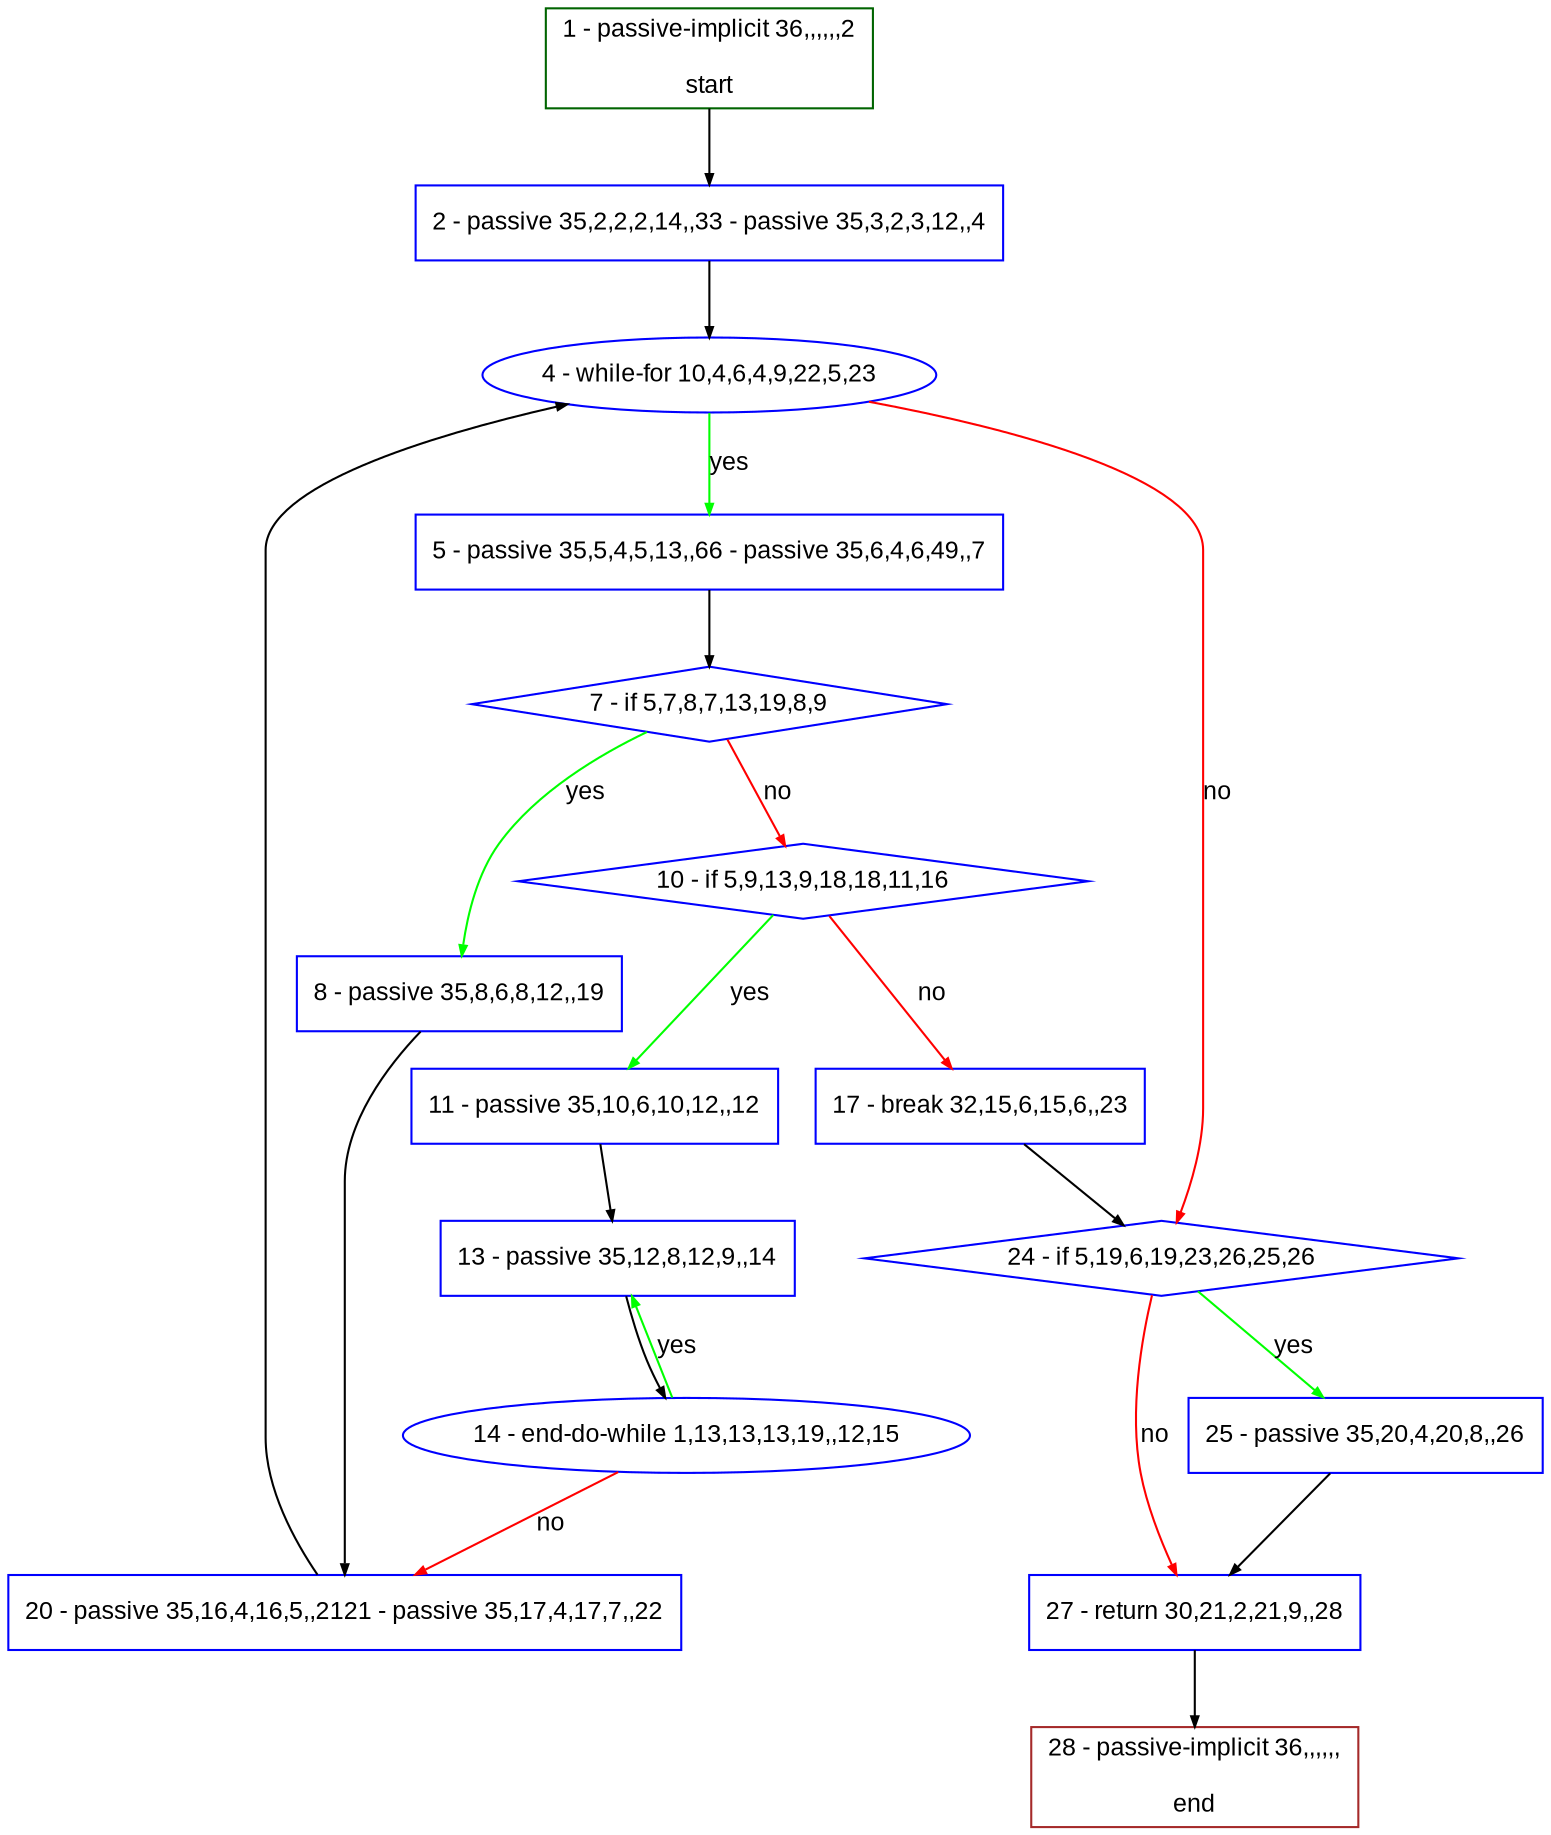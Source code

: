 digraph "" {
  graph [bgcolor="white", fillcolor="#FFFFCC", pack="true", packmode="clust", fontname="Arial", label="", fontsize="12", compound="true", style="rounded,filled"];
  node [node_initialized="no", fillcolor="white", fontname="Arial", label="", color="grey", fontsize="12", fixedsize="false", compound="true", shape="rectangle", style="filled"];
  edge [arrowtail="none", lhead="", fontcolor="black", fontname="Arial", label="", color="black", fontsize="12", arrowhead="normal", arrowsize="0.5", compound="true", ltail="", dir="forward"];
  __N1 [fillcolor="#ffffff", label="2 - passive 35,2,2,2,14,,33 - passive 35,3,2,3,12,,4", color="#0000ff", shape="box", style="filled"];
  __N2 [fillcolor="#ffffff", label="1 - passive-implicit 36,,,,,,2\n\nstart", color="#006400", shape="box", style="filled"];
  __N3 [fillcolor="#ffffff", label="4 - while-for 10,4,6,4,9,22,5,23", color="#0000ff", shape="oval", style="filled"];
  __N4 [fillcolor="#ffffff", label="5 - passive 35,5,4,5,13,,66 - passive 35,6,4,6,49,,7", color="#0000ff", shape="box", style="filled"];
  __N5 [fillcolor="#ffffff", label="24 - if 5,19,6,19,23,26,25,26", color="#0000ff", shape="diamond", style="filled"];
  __N6 [fillcolor="#ffffff", label="7 - if 5,7,8,7,13,19,8,9", color="#0000ff", shape="diamond", style="filled"];
  __N7 [fillcolor="#ffffff", label="8 - passive 35,8,6,8,12,,19", color="#0000ff", shape="box", style="filled"];
  __N8 [fillcolor="#ffffff", label="10 - if 5,9,13,9,18,18,11,16", color="#0000ff", shape="diamond", style="filled"];
  __N9 [fillcolor="#ffffff", label="20 - passive 35,16,4,16,5,,2121 - passive 35,17,4,17,7,,22", color="#0000ff", shape="box", style="filled"];
  __N10 [fillcolor="#ffffff", label="11 - passive 35,10,6,10,12,,12", color="#0000ff", shape="box", style="filled"];
  __N11 [fillcolor="#ffffff", label="17 - break 32,15,6,15,6,,23", color="#0000ff", shape="box", style="filled"];
  __N12 [fillcolor="#ffffff", label="13 - passive 35,12,8,12,9,,14", color="#0000ff", shape="box", style="filled"];
  __N13 [fillcolor="#ffffff", label="14 - end-do-while 1,13,13,13,19,,12,15", color="#0000ff", shape="oval", style="filled"];
  __N14 [fillcolor="#ffffff", label="25 - passive 35,20,4,20,8,,26", color="#0000ff", shape="box", style="filled"];
  __N15 [fillcolor="#ffffff", label="27 - return 30,21,2,21,9,,28", color="#0000ff", shape="box", style="filled"];
  __N16 [fillcolor="#ffffff", label="28 - passive-implicit 36,,,,,,\n\nend", color="#a52a2a", shape="box", style="filled"];
  __N2 -> __N1 [arrowtail="none", color="#000000", label="", arrowhead="normal", dir="forward"];
  __N1 -> __N3 [arrowtail="none", color="#000000", label="", arrowhead="normal", dir="forward"];
  __N3 -> __N4 [arrowtail="none", color="#00ff00", label="yes", arrowhead="normal", dir="forward"];
  __N3 -> __N5 [arrowtail="none", color="#ff0000", label="no", arrowhead="normal", dir="forward"];
  __N4 -> __N6 [arrowtail="none", color="#000000", label="", arrowhead="normal", dir="forward"];
  __N6 -> __N7 [arrowtail="none", color="#00ff00", label="yes", arrowhead="normal", dir="forward"];
  __N6 -> __N8 [arrowtail="none", color="#ff0000", label="no", arrowhead="normal", dir="forward"];
  __N7 -> __N9 [arrowtail="none", color="#000000", label="", arrowhead="normal", dir="forward"];
  __N8 -> __N10 [arrowtail="none", color="#00ff00", label="yes", arrowhead="normal", dir="forward"];
  __N8 -> __N11 [arrowtail="none", color="#ff0000", label="no", arrowhead="normal", dir="forward"];
  __N10 -> __N12 [arrowtail="none", color="#000000", label="", arrowhead="normal", dir="forward"];
  __N12 -> __N13 [arrowtail="none", color="#000000", label="", arrowhead="normal", dir="forward"];
  __N13 -> __N12 [arrowtail="none", color="#00ff00", label="yes", arrowhead="normal", dir="forward"];
  __N13 -> __N9 [arrowtail="none", color="#ff0000", label="no", arrowhead="normal", dir="forward"];
  __N11 -> __N5 [arrowtail="none", color="#000000", label="", arrowhead="normal", dir="forward"];
  __N9 -> __N3 [arrowtail="none", color="#000000", label="", arrowhead="normal", dir="forward"];
  __N5 -> __N14 [arrowtail="none", color="#00ff00", label="yes", arrowhead="normal", dir="forward"];
  __N5 -> __N15 [arrowtail="none", color="#ff0000", label="no", arrowhead="normal", dir="forward"];
  __N14 -> __N15 [arrowtail="none", color="#000000", label="", arrowhead="normal", dir="forward"];
  __N15 -> __N16 [arrowtail="none", color="#000000", label="", arrowhead="normal", dir="forward"];
}
